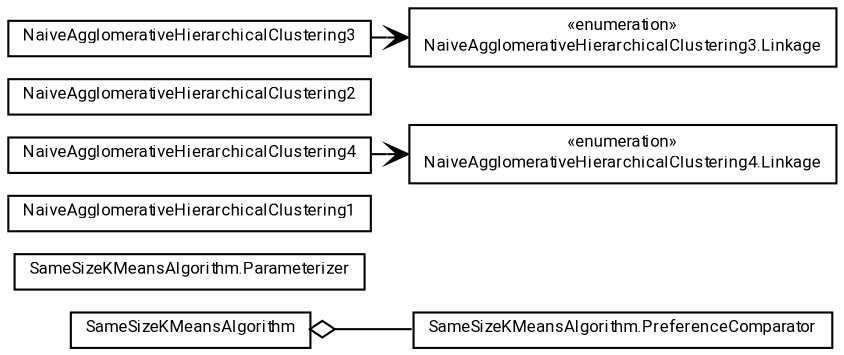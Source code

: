 #!/usr/local/bin/dot
#
# Class diagram 
# Generated by UMLGraph version R5_7_2-60-g0e99a6 (http://www.spinellis.gr/umlgraph/)
#

digraph G {
	graph [fontnames="svg"]
	edge [fontname="Roboto",fontsize=7,labelfontname="Roboto",labelfontsize=7,color="black"];
	node [fontname="Roboto",fontcolor="black",fontsize=8,shape=plaintext,margin=0,width=0,height=0];
	nodesep=0.15;
	ranksep=0.25;
	rankdir=LR;
	// tutorial.clustering.SameSizeKMeansAlgorithm<V extends de.lmu.ifi.dbs.elki.data.NumberVector>
	c818376 [label=<<table title="tutorial.clustering.SameSizeKMeansAlgorithm" border="0" cellborder="1" cellspacing="0" cellpadding="2" href="SameSizeKMeansAlgorithm.html" target="_parent">
		<tr><td><table border="0" cellspacing="0" cellpadding="1">
		<tr><td align="center" balign="center"> <font face="Roboto">SameSizeKMeansAlgorithm</font> </td></tr>
		</table></td></tr>
		</table>>, URL="SameSizeKMeansAlgorithm.html"];
	// tutorial.clustering.SameSizeKMeansAlgorithm<V extends de.lmu.ifi.dbs.elki.data.NumberVector>.PreferenceComparator
	c818378 [label=<<table title="tutorial.clustering.SameSizeKMeansAlgorithm.PreferenceComparator" border="0" cellborder="1" cellspacing="0" cellpadding="2" href="SameSizeKMeansAlgorithm.PreferenceComparator.html" target="_parent">
		<tr><td><table border="0" cellspacing="0" cellpadding="1">
		<tr><td align="center" balign="center"> <font face="Roboto">SameSizeKMeansAlgorithm.PreferenceComparator</font> </td></tr>
		</table></td></tr>
		</table>>, URL="SameSizeKMeansAlgorithm.PreferenceComparator.html"];
	// tutorial.clustering.SameSizeKMeansAlgorithm.Parameterizer<V extends de.lmu.ifi.dbs.elki.data.NumberVector>
	c818379 [label=<<table title="tutorial.clustering.SameSizeKMeansAlgorithm.Parameterizer" border="0" cellborder="1" cellspacing="0" cellpadding="2" href="SameSizeKMeansAlgorithm.Parameterizer.html" target="_parent">
		<tr><td><table border="0" cellspacing="0" cellpadding="1">
		<tr><td align="center" balign="center"> <font face="Roboto">SameSizeKMeansAlgorithm.Parameterizer</font> </td></tr>
		</table></td></tr>
		</table>>, URL="SameSizeKMeansAlgorithm.Parameterizer.html"];
	// tutorial.clustering.NaiveAgglomerativeHierarchicalClustering1<O>
	c818380 [label=<<table title="tutorial.clustering.NaiveAgglomerativeHierarchicalClustering1" border="0" cellborder="1" cellspacing="0" cellpadding="2" href="NaiveAgglomerativeHierarchicalClustering1.html" target="_parent">
		<tr><td><table border="0" cellspacing="0" cellpadding="1">
		<tr><td align="center" balign="center"> <font face="Roboto">NaiveAgglomerativeHierarchicalClustering1</font> </td></tr>
		</table></td></tr>
		</table>>, URL="NaiveAgglomerativeHierarchicalClustering1.html"];
	// tutorial.clustering.NaiveAgglomerativeHierarchicalClustering4<O>
	c818382 [label=<<table title="tutorial.clustering.NaiveAgglomerativeHierarchicalClustering4" border="0" cellborder="1" cellspacing="0" cellpadding="2" href="NaiveAgglomerativeHierarchicalClustering4.html" target="_parent">
		<tr><td><table border="0" cellspacing="0" cellpadding="1">
		<tr><td align="center" balign="center"> <font face="Roboto">NaiveAgglomerativeHierarchicalClustering4</font> </td></tr>
		</table></td></tr>
		</table>>, URL="NaiveAgglomerativeHierarchicalClustering4.html"];
	// tutorial.clustering.NaiveAgglomerativeHierarchicalClustering4.Linkage
	c818383 [label=<<table title="tutorial.clustering.NaiveAgglomerativeHierarchicalClustering4.Linkage" border="0" cellborder="1" cellspacing="0" cellpadding="2" href="NaiveAgglomerativeHierarchicalClustering4.Linkage.html" target="_parent">
		<tr><td><table border="0" cellspacing="0" cellpadding="1">
		<tr><td align="center" balign="center"> &#171;enumeration&#187; </td></tr>
		<tr><td align="center" balign="center"> <font face="Roboto">NaiveAgglomerativeHierarchicalClustering4.Linkage</font> </td></tr>
		</table></td></tr>
		</table>>, URL="NaiveAgglomerativeHierarchicalClustering4.Linkage.html"];
	// tutorial.clustering.NaiveAgglomerativeHierarchicalClustering2<O>
	c818385 [label=<<table title="tutorial.clustering.NaiveAgglomerativeHierarchicalClustering2" border="0" cellborder="1" cellspacing="0" cellpadding="2" href="NaiveAgglomerativeHierarchicalClustering2.html" target="_parent">
		<tr><td><table border="0" cellspacing="0" cellpadding="1">
		<tr><td align="center" balign="center"> <font face="Roboto">NaiveAgglomerativeHierarchicalClustering2</font> </td></tr>
		</table></td></tr>
		</table>>, URL="NaiveAgglomerativeHierarchicalClustering2.html"];
	// tutorial.clustering.NaiveAgglomerativeHierarchicalClustering3<O>
	c818387 [label=<<table title="tutorial.clustering.NaiveAgglomerativeHierarchicalClustering3" border="0" cellborder="1" cellspacing="0" cellpadding="2" href="NaiveAgglomerativeHierarchicalClustering3.html" target="_parent">
		<tr><td><table border="0" cellspacing="0" cellpadding="1">
		<tr><td align="center" balign="center"> <font face="Roboto">NaiveAgglomerativeHierarchicalClustering3</font> </td></tr>
		</table></td></tr>
		</table>>, URL="NaiveAgglomerativeHierarchicalClustering3.html"];
	// tutorial.clustering.NaiveAgglomerativeHierarchicalClustering3.Linkage
	c818388 [label=<<table title="tutorial.clustering.NaiveAgglomerativeHierarchicalClustering3.Linkage" border="0" cellborder="1" cellspacing="0" cellpadding="2" href="NaiveAgglomerativeHierarchicalClustering3.Linkage.html" target="_parent">
		<tr><td><table border="0" cellspacing="0" cellpadding="1">
		<tr><td align="center" balign="center"> &#171;enumeration&#187; </td></tr>
		<tr><td align="center" balign="center"> <font face="Roboto">NaiveAgglomerativeHierarchicalClustering3.Linkage</font> </td></tr>
		</table></td></tr>
		</table>>, URL="NaiveAgglomerativeHierarchicalClustering3.Linkage.html"];
	// tutorial.clustering.SameSizeKMeansAlgorithm<V extends de.lmu.ifi.dbs.elki.data.NumberVector> has tutorial.clustering.SameSizeKMeansAlgorithm<V extends de.lmu.ifi.dbs.elki.data.NumberVector>.PreferenceComparator
	c818376 -> c818378 [arrowhead=none,arrowtail=ediamond,dir=back,weight=4];
	// tutorial.clustering.NaiveAgglomerativeHierarchicalClustering4<O> navassoc tutorial.clustering.NaiveAgglomerativeHierarchicalClustering4.Linkage
	c818382 -> c818383 [arrowhead=open,weight=1];
	// tutorial.clustering.NaiveAgglomerativeHierarchicalClustering3<O> navassoc tutorial.clustering.NaiveAgglomerativeHierarchicalClustering3.Linkage
	c818387 -> c818388 [arrowhead=open,weight=1];
}

